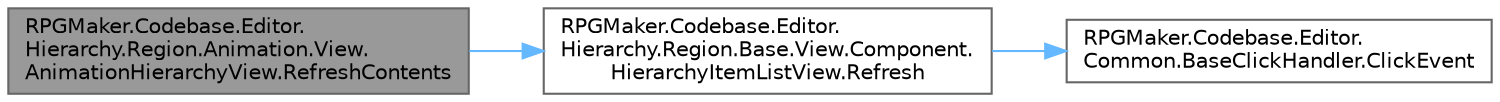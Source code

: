 digraph "RPGMaker.Codebase.Editor.Hierarchy.Region.Animation.View.AnimationHierarchyView.RefreshContents"
{
 // LATEX_PDF_SIZE
  bgcolor="transparent";
  edge [fontname=Helvetica,fontsize=10,labelfontname=Helvetica,labelfontsize=10];
  node [fontname=Helvetica,fontsize=10,shape=box,height=0.2,width=0.4];
  rankdir="LR";
  Node1 [id="Node000001",label="RPGMaker.Codebase.Editor.\lHierarchy.Region.Animation.View.\lAnimationHierarchyView.RefreshContents",height=0.2,width=0.4,color="gray40", fillcolor="grey60", style="filled", fontcolor="black",tooltip="データ更新"];
  Node1 -> Node2 [id="edge1_Node000001_Node000002",color="steelblue1",style="solid",tooltip=" "];
  Node2 [id="Node000002",label="RPGMaker.Codebase.Editor.\lHierarchy.Region.Base.View.Component.\lHierarchyItemListView.Refresh",height=0.2,width=0.4,color="grey40", fillcolor="white", style="filled",URL="$d1/de8/class_r_p_g_maker_1_1_codebase_1_1_editor_1_1_hierarchy_1_1_region_1_1_base_1_1_view_1_1_component_1_1_hierarchy_item_list_view.html#a7a1f20037b7682c3372ff59f48bffffa",tooltip=" "];
  Node2 -> Node3 [id="edge2_Node000002_Node000003",color="steelblue1",style="solid",tooltip=" "];
  Node3 [id="Node000003",label="RPGMaker.Codebase.Editor.\lCommon.BaseClickHandler.ClickEvent",height=0.2,width=0.4,color="grey40", fillcolor="white", style="filled",URL="$d1/d4d/class_r_p_g_maker_1_1_codebase_1_1_editor_1_1_common_1_1_base_click_handler.html#acf89b0cc34558ab39dd149ad849a8eb2",tooltip=" "];
}
